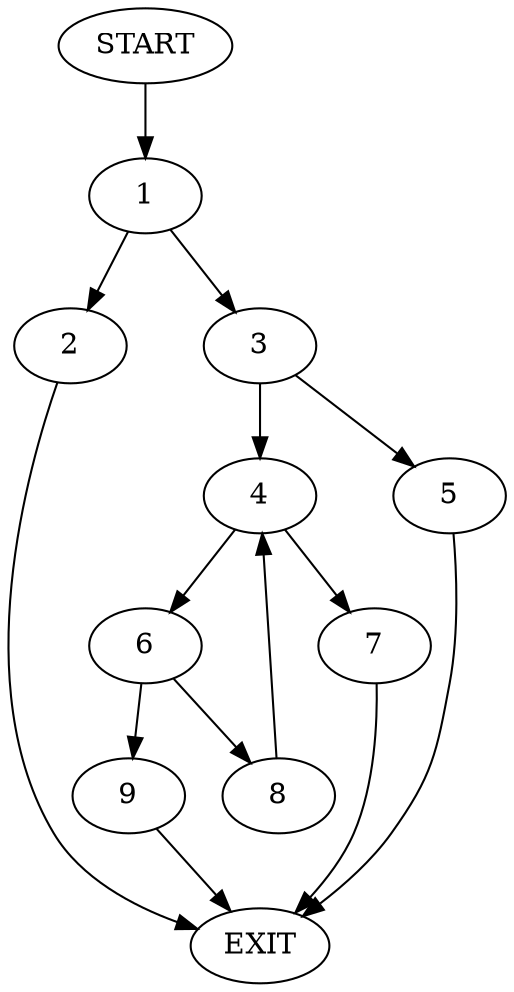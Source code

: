 digraph {
0 [label="START"]
10 [label="EXIT"]
0 -> 1
1 -> 2
1 -> 3
2 -> 10
3 -> 4
3 -> 5
4 -> 6
4 -> 7
5 -> 10
7 -> 10
6 -> 8
6 -> 9
9 -> 10
8 -> 4
}
